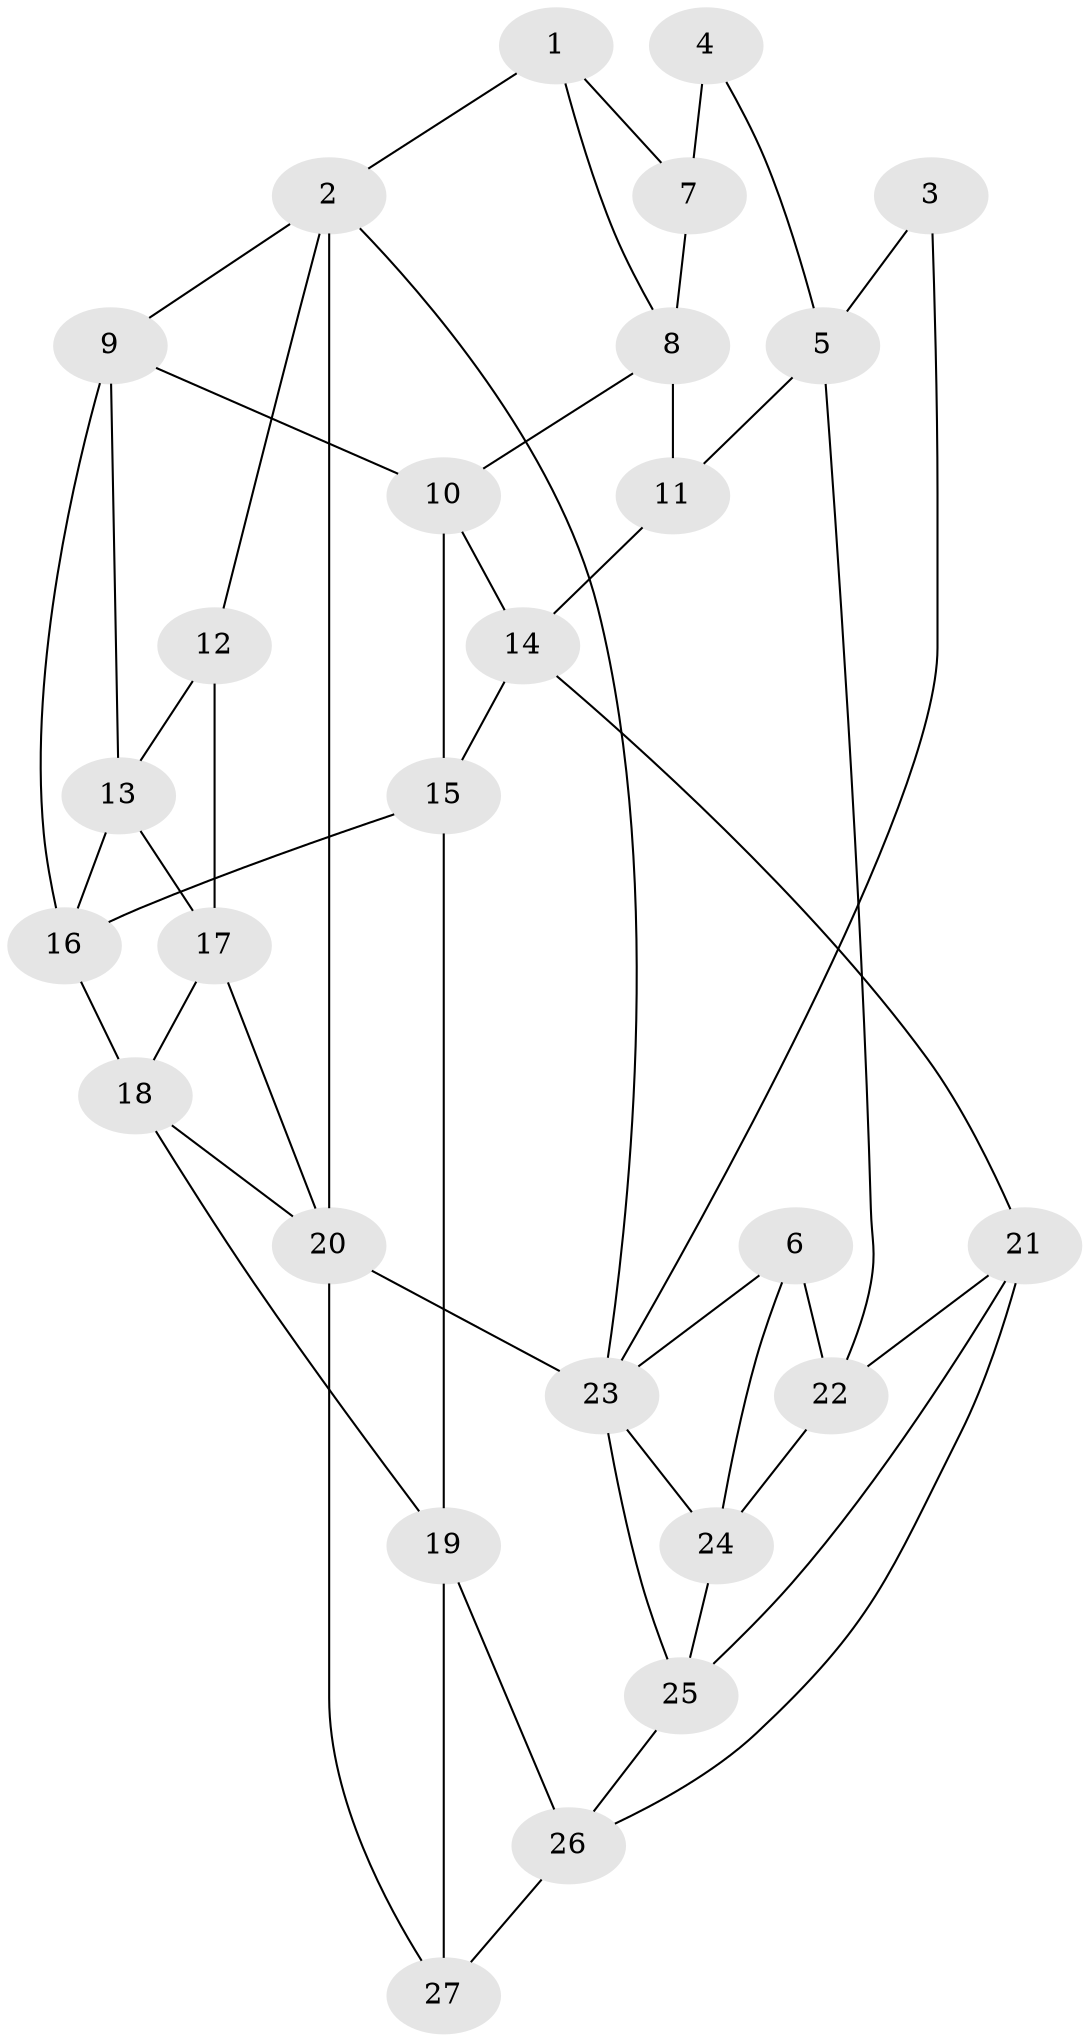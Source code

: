 // original degree distribution, {3: 0.037037037037037035, 4: 0.25925925925925924, 6: 0.2222222222222222, 5: 0.48148148148148145}
// Generated by graph-tools (version 1.1) at 2025/51/03/09/25 03:51:01]
// undirected, 27 vertices, 51 edges
graph export_dot {
graph [start="1"]
  node [color=gray90,style=filled];
  1;
  2;
  3;
  4;
  5;
  6;
  7;
  8;
  9;
  10;
  11;
  12;
  13;
  14;
  15;
  16;
  17;
  18;
  19;
  20;
  21;
  22;
  23;
  24;
  25;
  26;
  27;
  1 -- 2 [weight=1.0];
  1 -- 7 [weight=1.0];
  1 -- 8 [weight=1.0];
  2 -- 9 [weight=1.0];
  2 -- 12 [weight=1.0];
  2 -- 20 [weight=1.0];
  2 -- 23 [weight=1.0];
  3 -- 5 [weight=1.0];
  3 -- 23 [weight=1.0];
  4 -- 5 [weight=1.0];
  4 -- 7 [weight=2.0];
  5 -- 11 [weight=1.0];
  5 -- 22 [weight=1.0];
  6 -- 22 [weight=1.0];
  6 -- 23 [weight=1.0];
  6 -- 24 [weight=1.0];
  7 -- 8 [weight=1.0];
  8 -- 10 [weight=1.0];
  8 -- 11 [weight=1.0];
  9 -- 10 [weight=1.0];
  9 -- 13 [weight=1.0];
  9 -- 16 [weight=1.0];
  10 -- 14 [weight=1.0];
  10 -- 15 [weight=1.0];
  11 -- 14 [weight=1.0];
  12 -- 13 [weight=1.0];
  12 -- 17 [weight=1.0];
  13 -- 16 [weight=1.0];
  13 -- 17 [weight=1.0];
  14 -- 15 [weight=1.0];
  14 -- 21 [weight=1.0];
  15 -- 16 [weight=1.0];
  15 -- 19 [weight=1.0];
  16 -- 18 [weight=1.0];
  17 -- 18 [weight=1.0];
  17 -- 20 [weight=1.0];
  18 -- 19 [weight=1.0];
  18 -- 20 [weight=1.0];
  19 -- 26 [weight=1.0];
  19 -- 27 [weight=1.0];
  20 -- 23 [weight=1.0];
  20 -- 27 [weight=1.0];
  21 -- 22 [weight=1.0];
  21 -- 25 [weight=1.0];
  21 -- 26 [weight=1.0];
  22 -- 24 [weight=1.0];
  23 -- 24 [weight=1.0];
  23 -- 25 [weight=1.0];
  24 -- 25 [weight=1.0];
  25 -- 26 [weight=1.0];
  26 -- 27 [weight=1.0];
}
